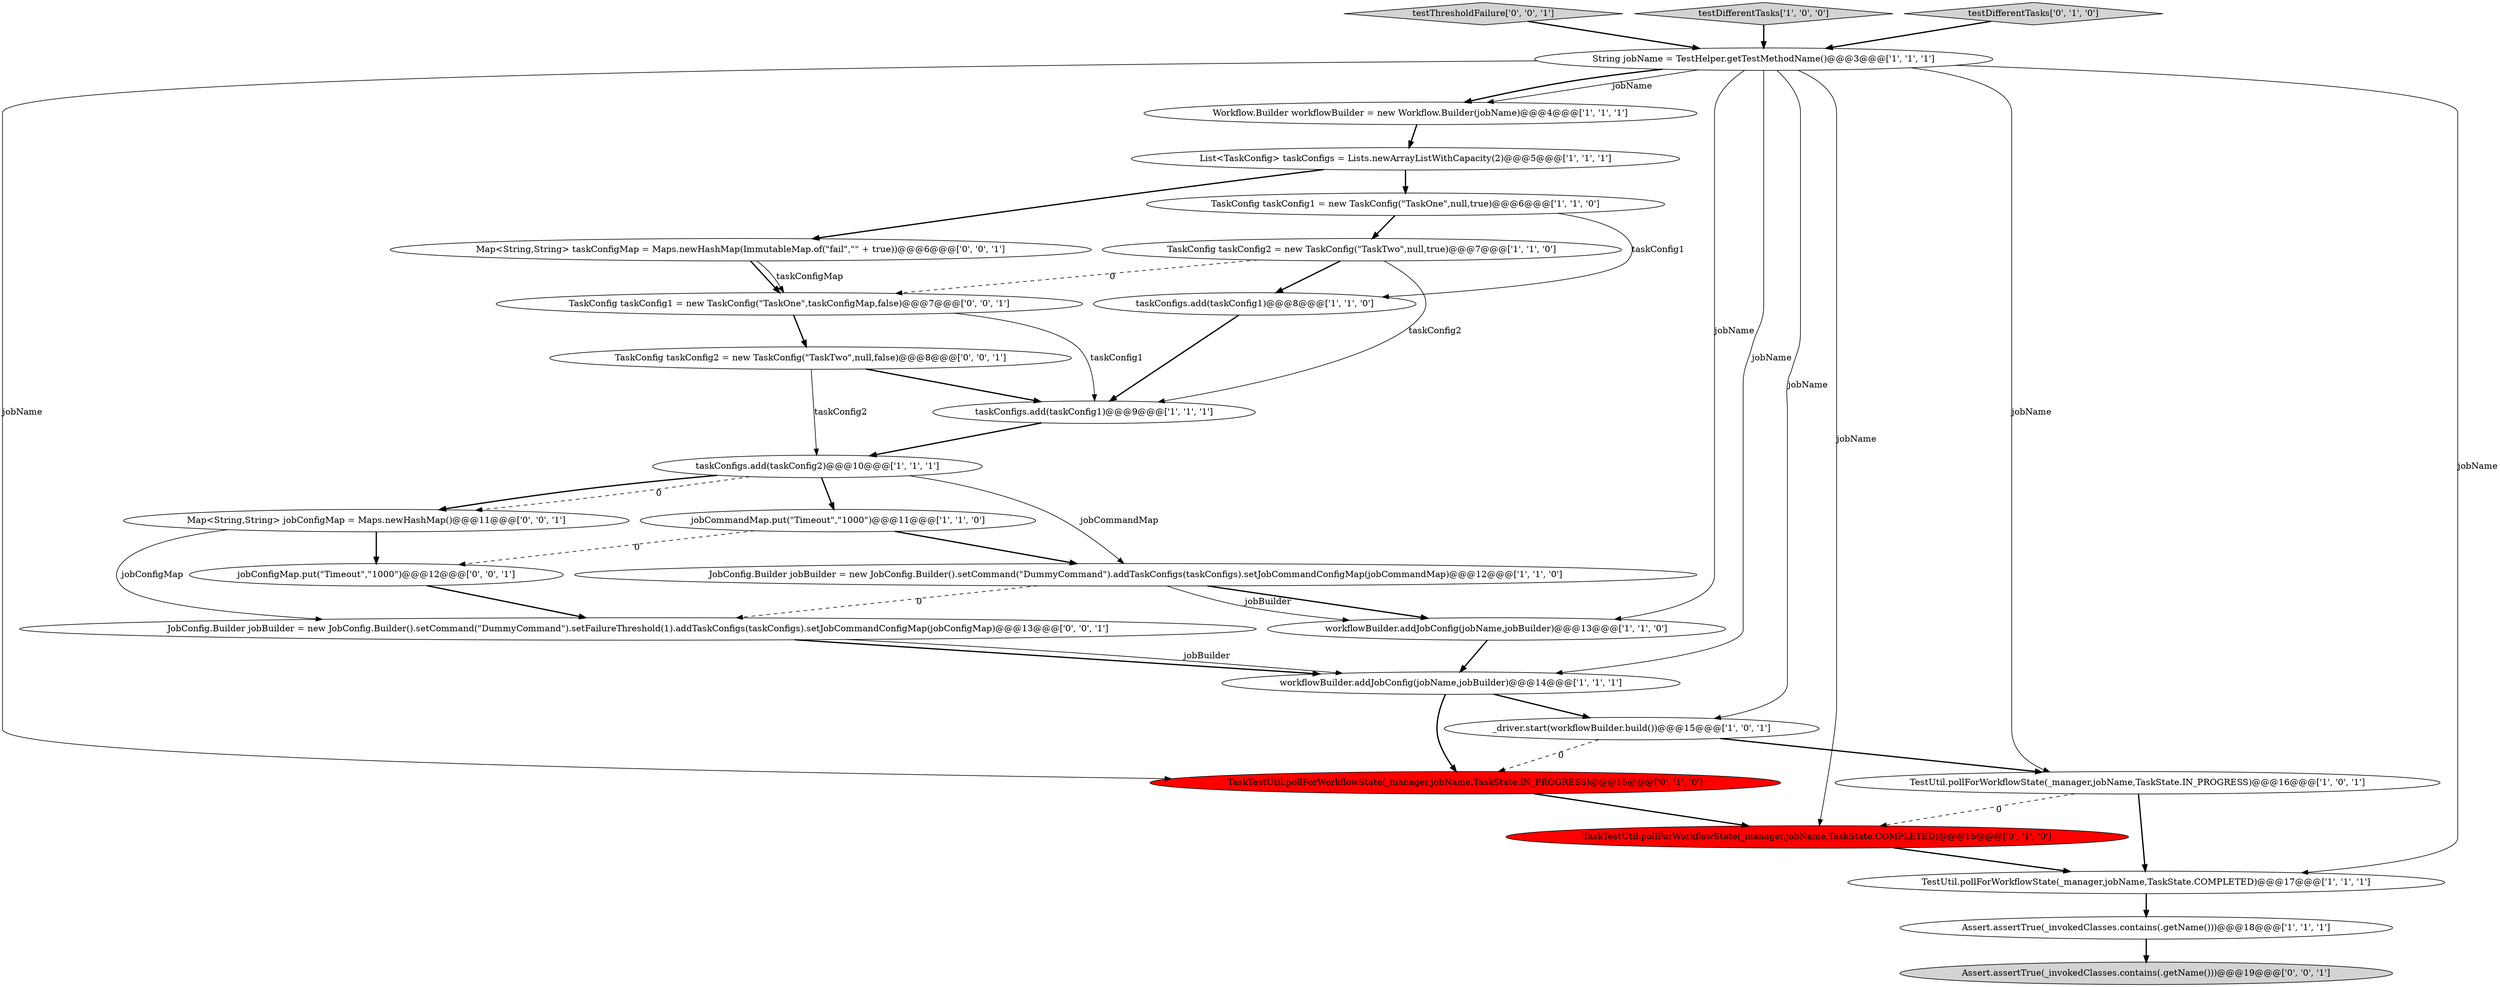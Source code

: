 digraph {
14 [style = filled, label = "TaskConfig taskConfig1 = new TaskConfig(\"TaskOne\",null,true)@@@6@@@['1', '1', '0']", fillcolor = white, shape = ellipse image = "AAA0AAABBB1BBB"];
20 [style = filled, label = "TaskConfig taskConfig1 = new TaskConfig(\"TaskOne\",taskConfigMap,false)@@@7@@@['0', '0', '1']", fillcolor = white, shape = ellipse image = "AAA0AAABBB3BBB"];
24 [style = filled, label = "Map<String,String> jobConfigMap = Maps.newHashMap()@@@11@@@['0', '0', '1']", fillcolor = white, shape = ellipse image = "AAA0AAABBB3BBB"];
15 [style = filled, label = "workflowBuilder.addJobConfig(jobName,jobBuilder)@@@14@@@['1', '1', '1']", fillcolor = white, shape = ellipse image = "AAA0AAABBB1BBB"];
27 [style = filled, label = "jobConfigMap.put(\"Timeout\",\"1000\")@@@12@@@['0', '0', '1']", fillcolor = white, shape = ellipse image = "AAA0AAABBB3BBB"];
5 [style = filled, label = "taskConfigs.add(taskConfig1)@@@9@@@['1', '1', '1']", fillcolor = white, shape = ellipse image = "AAA0AAABBB1BBB"];
10 [style = filled, label = "Assert.assertTrue(_invokedClasses.contains(.getName()))@@@18@@@['1', '1', '1']", fillcolor = white, shape = ellipse image = "AAA0AAABBB1BBB"];
17 [style = filled, label = "TaskTestUtil.pollForWorkflowState(_manager,jobName,TaskState.COMPLETED)@@@16@@@['0', '1', '0']", fillcolor = red, shape = ellipse image = "AAA1AAABBB2BBB"];
25 [style = filled, label = "testThresholdFailure['0', '0', '1']", fillcolor = lightgray, shape = diamond image = "AAA0AAABBB3BBB"];
7 [style = filled, label = "taskConfigs.add(taskConfig1)@@@8@@@['1', '1', '0']", fillcolor = white, shape = ellipse image = "AAA0AAABBB1BBB"];
19 [style = filled, label = "TaskTestUtil.pollForWorkflowState(_manager,jobName,TaskState.IN_PROGRESS)@@@15@@@['0', '1', '0']", fillcolor = red, shape = ellipse image = "AAA1AAABBB2BBB"];
2 [style = filled, label = "Workflow.Builder workflowBuilder = new Workflow.Builder(jobName)@@@4@@@['1', '1', '1']", fillcolor = white, shape = ellipse image = "AAA0AAABBB1BBB"];
4 [style = filled, label = "TestUtil.pollForWorkflowState(_manager,jobName,TaskState.COMPLETED)@@@17@@@['1', '1', '1']", fillcolor = white, shape = ellipse image = "AAA0AAABBB1BBB"];
9 [style = filled, label = "testDifferentTasks['1', '0', '0']", fillcolor = lightgray, shape = diamond image = "AAA0AAABBB1BBB"];
21 [style = filled, label = "Assert.assertTrue(_invokedClasses.contains(.getName()))@@@19@@@['0', '0', '1']", fillcolor = lightgray, shape = ellipse image = "AAA0AAABBB3BBB"];
22 [style = filled, label = "Map<String,String> taskConfigMap = Maps.newHashMap(ImmutableMap.of(\"fail\",\"\" + true))@@@6@@@['0', '0', '1']", fillcolor = white, shape = ellipse image = "AAA0AAABBB3BBB"];
16 [style = filled, label = "taskConfigs.add(taskConfig2)@@@10@@@['1', '1', '1']", fillcolor = white, shape = ellipse image = "AAA0AAABBB1BBB"];
1 [style = filled, label = "TaskConfig taskConfig2 = new TaskConfig(\"TaskTwo\",null,true)@@@7@@@['1', '1', '0']", fillcolor = white, shape = ellipse image = "AAA0AAABBB1BBB"];
6 [style = filled, label = "TestUtil.pollForWorkflowState(_manager,jobName,TaskState.IN_PROGRESS)@@@16@@@['1', '0', '1']", fillcolor = white, shape = ellipse image = "AAA0AAABBB1BBB"];
18 [style = filled, label = "testDifferentTasks['0', '1', '0']", fillcolor = lightgray, shape = diamond image = "AAA0AAABBB2BBB"];
0 [style = filled, label = "_driver.start(workflowBuilder.build())@@@15@@@['1', '0', '1']", fillcolor = white, shape = ellipse image = "AAA0AAABBB1BBB"];
11 [style = filled, label = "JobConfig.Builder jobBuilder = new JobConfig.Builder().setCommand(\"DummyCommand\").addTaskConfigs(taskConfigs).setJobCommandConfigMap(jobCommandMap)@@@12@@@['1', '1', '0']", fillcolor = white, shape = ellipse image = "AAA0AAABBB1BBB"];
3 [style = filled, label = "workflowBuilder.addJobConfig(jobName,jobBuilder)@@@13@@@['1', '1', '0']", fillcolor = white, shape = ellipse image = "AAA0AAABBB1BBB"];
13 [style = filled, label = "List<TaskConfig> taskConfigs = Lists.newArrayListWithCapacity(2)@@@5@@@['1', '1', '1']", fillcolor = white, shape = ellipse image = "AAA0AAABBB1BBB"];
23 [style = filled, label = "TaskConfig taskConfig2 = new TaskConfig(\"TaskTwo\",null,false)@@@8@@@['0', '0', '1']", fillcolor = white, shape = ellipse image = "AAA0AAABBB3BBB"];
26 [style = filled, label = "JobConfig.Builder jobBuilder = new JobConfig.Builder().setCommand(\"DummyCommand\").setFailureThreshold(1).addTaskConfigs(taskConfigs).setJobCommandConfigMap(jobConfigMap)@@@13@@@['0', '0', '1']", fillcolor = white, shape = ellipse image = "AAA0AAABBB3BBB"];
8 [style = filled, label = "jobCommandMap.put(\"Timeout\",\"1000\")@@@11@@@['1', '1', '0']", fillcolor = white, shape = ellipse image = "AAA0AAABBB1BBB"];
12 [style = filled, label = "String jobName = TestHelper.getTestMethodName()@@@3@@@['1', '1', '1']", fillcolor = white, shape = ellipse image = "AAA0AAABBB1BBB"];
12->3 [style = solid, label="jobName"];
4->10 [style = bold, label=""];
22->20 [style = solid, label="taskConfigMap"];
23->5 [style = bold, label=""];
16->8 [style = bold, label=""];
0->6 [style = bold, label=""];
16->24 [style = dashed, label="0"];
0->19 [style = dashed, label="0"];
16->24 [style = bold, label=""];
11->26 [style = dashed, label="0"];
12->2 [style = solid, label="jobName"];
18->12 [style = bold, label=""];
12->19 [style = solid, label="jobName"];
12->6 [style = solid, label="jobName"];
3->15 [style = bold, label=""];
6->17 [style = dashed, label="0"];
19->17 [style = bold, label=""];
10->21 [style = bold, label=""];
14->7 [style = solid, label="taskConfig1"];
12->17 [style = solid, label="jobName"];
12->15 [style = solid, label="jobName"];
15->19 [style = bold, label=""];
1->7 [style = bold, label=""];
24->26 [style = solid, label="jobConfigMap"];
14->1 [style = bold, label=""];
2->13 [style = bold, label=""];
1->20 [style = dashed, label="0"];
5->16 [style = bold, label=""];
1->5 [style = solid, label="taskConfig2"];
6->4 [style = bold, label=""];
12->2 [style = bold, label=""];
7->5 [style = bold, label=""];
20->23 [style = bold, label=""];
12->0 [style = solid, label="jobName"];
22->20 [style = bold, label=""];
11->3 [style = bold, label=""];
25->12 [style = bold, label=""];
15->0 [style = bold, label=""];
26->15 [style = bold, label=""];
26->15 [style = solid, label="jobBuilder"];
8->27 [style = dashed, label="0"];
16->11 [style = solid, label="jobCommandMap"];
9->12 [style = bold, label=""];
13->22 [style = bold, label=""];
12->4 [style = solid, label="jobName"];
8->11 [style = bold, label=""];
11->3 [style = solid, label="jobBuilder"];
13->14 [style = bold, label=""];
24->27 [style = bold, label=""];
17->4 [style = bold, label=""];
23->16 [style = solid, label="taskConfig2"];
20->5 [style = solid, label="taskConfig1"];
27->26 [style = bold, label=""];
}
